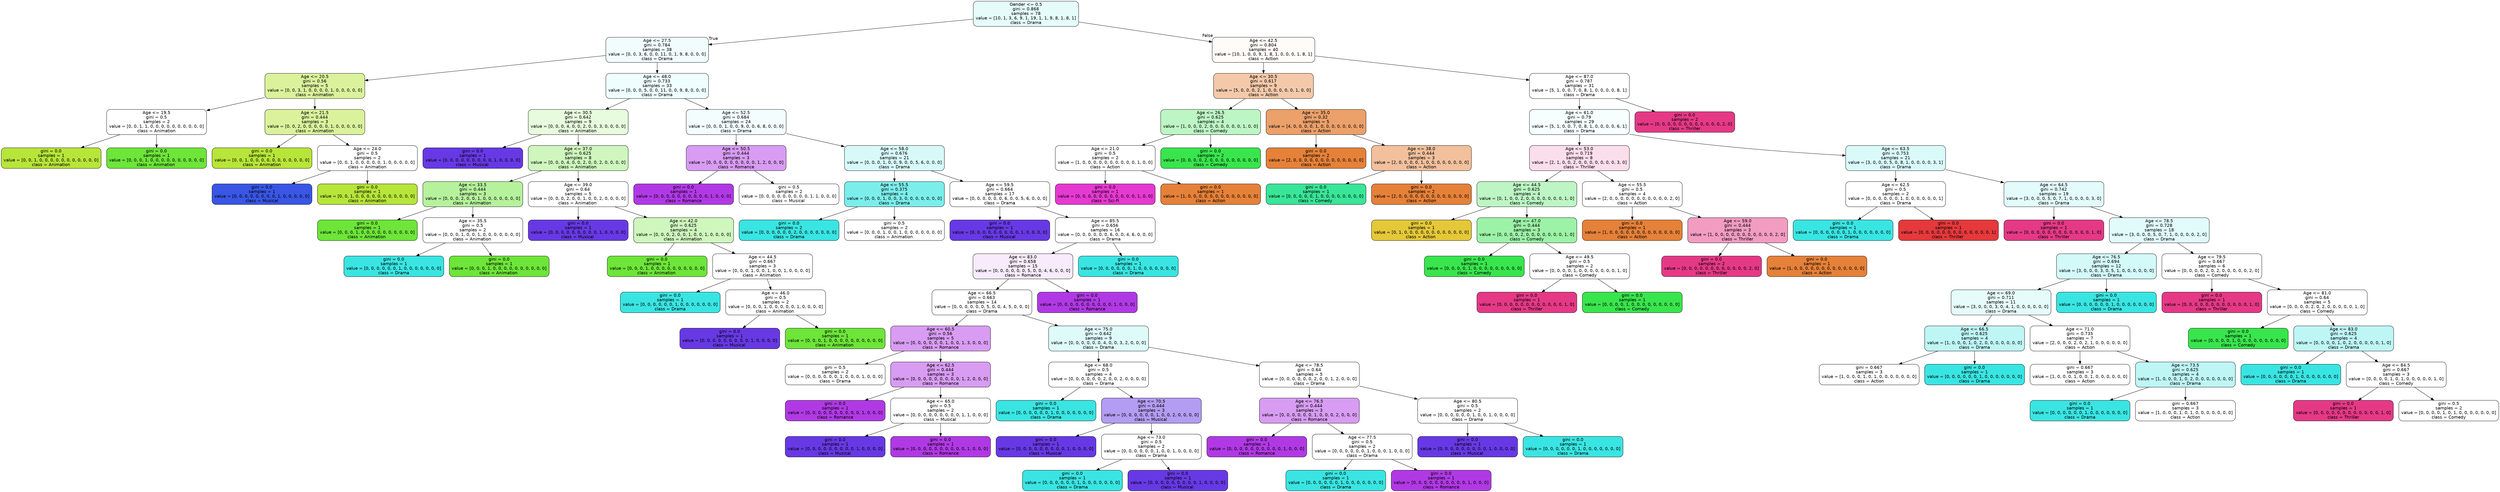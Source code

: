 digraph Tree {
node [shape=box, style="filled, rounded", color="black", fontname="helvetica"] ;
edge [fontname="helvetica"] ;
0 [label="Gender <= 0.5\ngini = 0.868\nsamples = 78\nvalue = [10, 1, 3, 6, 9, 1, 19, 1, 1, 9, 8, 1, 8, 1]\nclass = Drama", fillcolor="#e5fcfb"] ;
1 [label="Age <= 27.5\ngini = 0.784\nsamples = 38\nvalue = [0, 0, 3, 6, 0, 0, 11, 0, 1, 9, 8, 0, 0, 0]\nclass = Drama", fillcolor="#f1fdfd"] ;
0 -> 1 [labeldistance=2.5, labelangle=45, headlabel="True"] ;
2 [label="Age <= 20.5\ngini = 0.56\nsamples = 5\nvalue = [0, 0, 3, 1, 0, 0, 0, 0, 1, 0, 0, 0, 0, 0]\nclass = Animation", fillcolor="#dbf29c"] ;
1 -> 2 ;
3 [label="Age <= 19.5\ngini = 0.5\nsamples = 2\nvalue = [0, 0, 1, 1, 0, 0, 0, 0, 0, 0, 0, 0, 0, 0]\nclass = Animation", fillcolor="#ffffff"] ;
2 -> 3 ;
4 [label="gini = 0.0\nsamples = 1\nvalue = [0, 0, 1, 0, 0, 0, 0, 0, 0, 0, 0, 0, 0, 0]\nclass = Animation", fillcolor="#b7e539"] ;
3 -> 4 ;
5 [label="gini = 0.0\nsamples = 1\nvalue = [0, 0, 0, 1, 0, 0, 0, 0, 0, 0, 0, 0, 0, 0]\nclass = Animation ", fillcolor="#6de539"] ;
3 -> 5 ;
6 [label="Age <= 21.5\ngini = 0.444\nsamples = 3\nvalue = [0, 0, 2, 0, 0, 0, 0, 0, 1, 0, 0, 0, 0, 0]\nclass = Animation", fillcolor="#dbf29c"] ;
2 -> 6 ;
7 [label="gini = 0.0\nsamples = 1\nvalue = [0, 0, 1, 0, 0, 0, 0, 0, 0, 0, 0, 0, 0, 0]\nclass = Animation", fillcolor="#b7e539"] ;
6 -> 7 ;
8 [label="Age <= 24.0\ngini = 0.5\nsamples = 2\nvalue = [0, 0, 1, 0, 0, 0, 0, 0, 1, 0, 0, 0, 0, 0]\nclass = Animation", fillcolor="#ffffff"] ;
6 -> 8 ;
9 [label="gini = 0.0\nsamples = 1\nvalue = [0, 0, 0, 0, 0, 0, 0, 0, 1, 0, 0, 0, 0, 0]\nclass = Musical", fillcolor="#3956e5"] ;
8 -> 9 ;
10 [label="gini = 0.0\nsamples = 1\nvalue = [0, 0, 1, 0, 0, 0, 0, 0, 0, 0, 0, 0, 0, 0]\nclass = Animation", fillcolor="#b7e539"] ;
8 -> 10 ;
11 [label="Age <= 48.0\ngini = 0.733\nsamples = 33\nvalue = [0, 0, 0, 5, 0, 0, 11, 0, 0, 9, 8, 0, 0, 0]\nclass = Drama", fillcolor="#eefdfd"] ;
1 -> 11 ;
12 [label="Age <= 30.5\ngini = 0.642\nsamples = 9\nvalue = [0, 0, 0, 4, 0, 0, 2, 0, 0, 3, 0, 0, 0, 0]\nclass = Animation ", fillcolor="#e7fbde"] ;
11 -> 12 ;
13 [label="gini = 0.0\nsamples = 1\nvalue = [0, 0, 0, 0, 0, 0, 0, 0, 0, 1, 0, 0, 0, 0]\nclass = Musical ", fillcolor="#6739e5"] ;
12 -> 13 ;
14 [label="Age <= 37.0\ngini = 0.625\nsamples = 8\nvalue = [0, 0, 0, 4, 0, 0, 2, 0, 0, 2, 0, 0, 0, 0]\nclass = Animation ", fillcolor="#cef6bd"] ;
12 -> 14 ;
15 [label="Age <= 33.5\ngini = 0.444\nsamples = 3\nvalue = [0, 0, 0, 2, 0, 0, 1, 0, 0, 0, 0, 0, 0, 0]\nclass = Animation ", fillcolor="#b6f29c"] ;
14 -> 15 ;
16 [label="gini = 0.0\nsamples = 1\nvalue = [0, 0, 0, 1, 0, 0, 0, 0, 0, 0, 0, 0, 0, 0]\nclass = Animation ", fillcolor="#6de539"] ;
15 -> 16 ;
17 [label="Age <= 35.5\ngini = 0.5\nsamples = 2\nvalue = [0, 0, 0, 1, 0, 0, 1, 0, 0, 0, 0, 0, 0, 0]\nclass = Animation ", fillcolor="#ffffff"] ;
15 -> 17 ;
18 [label="gini = 0.0\nsamples = 1\nvalue = [0, 0, 0, 0, 0, 0, 1, 0, 0, 0, 0, 0, 0, 0]\nclass = Drama", fillcolor="#39e5e2"] ;
17 -> 18 ;
19 [label="gini = 0.0\nsamples = 1\nvalue = [0, 0, 0, 1, 0, 0, 0, 0, 0, 0, 0, 0, 0, 0]\nclass = Animation ", fillcolor="#6de539"] ;
17 -> 19 ;
20 [label="Age <= 39.0\ngini = 0.64\nsamples = 5\nvalue = [0, 0, 0, 2, 0, 0, 1, 0, 0, 2, 0, 0, 0, 0]\nclass = Animation ", fillcolor="#ffffff"] ;
14 -> 20 ;
21 [label="gini = 0.0\nsamples = 1\nvalue = [0, 0, 0, 0, 0, 0, 0, 0, 0, 1, 0, 0, 0, 0]\nclass = Musical ", fillcolor="#6739e5"] ;
20 -> 21 ;
22 [label="Age <= 42.0\ngini = 0.625\nsamples = 4\nvalue = [0, 0, 0, 2, 0, 0, 1, 0, 0, 1, 0, 0, 0, 0]\nclass = Animation ", fillcolor="#cef6bd"] ;
20 -> 22 ;
23 [label="gini = 0.0\nsamples = 1\nvalue = [0, 0, 0, 1, 0, 0, 0, 0, 0, 0, 0, 0, 0, 0]\nclass = Animation ", fillcolor="#6de539"] ;
22 -> 23 ;
24 [label="Age <= 44.5\ngini = 0.667\nsamples = 3\nvalue = [0, 0, 0, 1, 0, 0, 1, 0, 0, 1, 0, 0, 0, 0]\nclass = Animation ", fillcolor="#ffffff"] ;
22 -> 24 ;
25 [label="gini = 0.0\nsamples = 1\nvalue = [0, 0, 0, 0, 0, 0, 1, 0, 0, 0, 0, 0, 0, 0]\nclass = Drama", fillcolor="#39e5e2"] ;
24 -> 25 ;
26 [label="Age <= 46.0\ngini = 0.5\nsamples = 2\nvalue = [0, 0, 0, 1, 0, 0, 0, 0, 0, 1, 0, 0, 0, 0]\nclass = Animation ", fillcolor="#ffffff"] ;
24 -> 26 ;
27 [label="gini = 0.0\nsamples = 1\nvalue = [0, 0, 0, 0, 0, 0, 0, 0, 0, 1, 0, 0, 0, 0]\nclass = Musical ", fillcolor="#6739e5"] ;
26 -> 27 ;
28 [label="gini = 0.0\nsamples = 1\nvalue = [0, 0, 0, 1, 0, 0, 0, 0, 0, 0, 0, 0, 0, 0]\nclass = Animation ", fillcolor="#6de539"] ;
26 -> 28 ;
29 [label="Age <= 52.5\ngini = 0.684\nsamples = 24\nvalue = [0, 0, 0, 1, 0, 0, 9, 0, 0, 6, 8, 0, 0, 0]\nclass = Drama", fillcolor="#f3fdfd"] ;
11 -> 29 ;
30 [label="Age <= 50.5\ngini = 0.444\nsamples = 3\nvalue = [0, 0, 0, 0, 0, 0, 0, 0, 0, 1, 2, 0, 0, 0]\nclass = Romance", fillcolor="#d89cf2"] ;
29 -> 30 ;
31 [label="gini = 0.0\nsamples = 1\nvalue = [0, 0, 0, 0, 0, 0, 0, 0, 0, 0, 1, 0, 0, 0]\nclass = Romance", fillcolor="#b139e5"] ;
30 -> 31 ;
32 [label="gini = 0.5\nsamples = 2\nvalue = [0, 0, 0, 0, 0, 0, 0, 0, 0, 1, 1, 0, 0, 0]\nclass = Musical ", fillcolor="#ffffff"] ;
30 -> 32 ;
33 [label="Age <= 58.0\ngini = 0.676\nsamples = 21\nvalue = [0, 0, 0, 1, 0, 0, 9, 0, 0, 5, 6, 0, 0, 0]\nclass = Drama", fillcolor="#d7faf9"] ;
29 -> 33 ;
34 [label="Age <= 55.5\ngini = 0.375\nsamples = 4\nvalue = [0, 0, 0, 1, 0, 0, 3, 0, 0, 0, 0, 0, 0, 0]\nclass = Drama", fillcolor="#7beeec"] ;
33 -> 34 ;
35 [label="gini = 0.0\nsamples = 2\nvalue = [0, 0, 0, 0, 0, 0, 2, 0, 0, 0, 0, 0, 0, 0]\nclass = Drama", fillcolor="#39e5e2"] ;
34 -> 35 ;
36 [label="gini = 0.5\nsamples = 2\nvalue = [0, 0, 0, 1, 0, 0, 1, 0, 0, 0, 0, 0, 0, 0]\nclass = Animation ", fillcolor="#ffffff"] ;
34 -> 36 ;
37 [label="Age <= 59.5\ngini = 0.664\nsamples = 17\nvalue = [0, 0, 0, 0, 0, 0, 6, 0, 0, 5, 6, 0, 0, 0]\nclass = Drama", fillcolor="#ffffff"] ;
33 -> 37 ;
38 [label="gini = 0.0\nsamples = 1\nvalue = [0, 0, 0, 0, 0, 0, 0, 0, 0, 1, 0, 0, 0, 0]\nclass = Musical ", fillcolor="#6739e5"] ;
37 -> 38 ;
39 [label="Age <= 85.5\ngini = 0.656\nsamples = 16\nvalue = [0, 0, 0, 0, 0, 0, 6, 0, 0, 4, 6, 0, 0, 0]\nclass = Drama", fillcolor="#ffffff"] ;
37 -> 39 ;
40 [label="Age <= 83.0\ngini = 0.658\nsamples = 15\nvalue = [0, 0, 0, 0, 0, 0, 5, 0, 0, 4, 6, 0, 0, 0]\nclass = Romance", fillcolor="#f7ebfc"] ;
39 -> 40 ;
41 [label="Age <= 66.5\ngini = 0.663\nsamples = 14\nvalue = [0, 0, 0, 0, 0, 0, 5, 0, 0, 4, 5, 0, 0, 0]\nclass = Drama", fillcolor="#ffffff"] ;
40 -> 41 ;
42 [label="Age <= 60.5\ngini = 0.56\nsamples = 5\nvalue = [0, 0, 0, 0, 0, 0, 1, 0, 0, 1, 3, 0, 0, 0]\nclass = Romance", fillcolor="#d89cf2"] ;
41 -> 42 ;
43 [label="gini = 0.5\nsamples = 2\nvalue = [0, 0, 0, 0, 0, 0, 1, 0, 0, 0, 1, 0, 0, 0]\nclass = Drama", fillcolor="#ffffff"] ;
42 -> 43 ;
44 [label="Age <= 62.5\ngini = 0.444\nsamples = 3\nvalue = [0, 0, 0, 0, 0, 0, 0, 0, 0, 1, 2, 0, 0, 0]\nclass = Romance", fillcolor="#d89cf2"] ;
42 -> 44 ;
45 [label="gini = 0.0\nsamples = 1\nvalue = [0, 0, 0, 0, 0, 0, 0, 0, 0, 0, 1, 0, 0, 0]\nclass = Romance", fillcolor="#b139e5"] ;
44 -> 45 ;
46 [label="Age <= 65.0\ngini = 0.5\nsamples = 2\nvalue = [0, 0, 0, 0, 0, 0, 0, 0, 0, 1, 1, 0, 0, 0]\nclass = Musical ", fillcolor="#ffffff"] ;
44 -> 46 ;
47 [label="gini = 0.0\nsamples = 1\nvalue = [0, 0, 0, 0, 0, 0, 0, 0, 0, 1, 0, 0, 0, 0]\nclass = Musical ", fillcolor="#6739e5"] ;
46 -> 47 ;
48 [label="gini = 0.0\nsamples = 1\nvalue = [0, 0, 0, 0, 0, 0, 0, 0, 0, 0, 1, 0, 0, 0]\nclass = Romance", fillcolor="#b139e5"] ;
46 -> 48 ;
49 [label="Age <= 75.0\ngini = 0.642\nsamples = 9\nvalue = [0, 0, 0, 0, 0, 0, 4, 0, 0, 3, 2, 0, 0, 0]\nclass = Drama", fillcolor="#defbfa"] ;
41 -> 49 ;
50 [label="Age <= 68.0\ngini = 0.5\nsamples = 4\nvalue = [0, 0, 0, 0, 0, 0, 2, 0, 0, 2, 0, 0, 0, 0]\nclass = Drama", fillcolor="#ffffff"] ;
49 -> 50 ;
51 [label="gini = 0.0\nsamples = 1\nvalue = [0, 0, 0, 0, 0, 0, 1, 0, 0, 0, 0, 0, 0, 0]\nclass = Drama", fillcolor="#39e5e2"] ;
50 -> 51 ;
52 [label="Age <= 70.5\ngini = 0.444\nsamples = 3\nvalue = [0, 0, 0, 0, 0, 0, 1, 0, 0, 2, 0, 0, 0, 0]\nclass = Musical ", fillcolor="#b39cf2"] ;
50 -> 52 ;
53 [label="gini = 0.0\nsamples = 1\nvalue = [0, 0, 0, 0, 0, 0, 0, 0, 0, 1, 0, 0, 0, 0]\nclass = Musical ", fillcolor="#6739e5"] ;
52 -> 53 ;
54 [label="Age <= 73.0\ngini = 0.5\nsamples = 2\nvalue = [0, 0, 0, 0, 0, 0, 1, 0, 0, 1, 0, 0, 0, 0]\nclass = Drama", fillcolor="#ffffff"] ;
52 -> 54 ;
55 [label="gini = 0.0\nsamples = 1\nvalue = [0, 0, 0, 0, 0, 0, 1, 0, 0, 0, 0, 0, 0, 0]\nclass = Drama", fillcolor="#39e5e2"] ;
54 -> 55 ;
56 [label="gini = 0.0\nsamples = 1\nvalue = [0, 0, 0, 0, 0, 0, 0, 0, 0, 1, 0, 0, 0, 0]\nclass = Musical ", fillcolor="#6739e5"] ;
54 -> 56 ;
57 [label="Age <= 78.5\ngini = 0.64\nsamples = 5\nvalue = [0, 0, 0, 0, 0, 0, 2, 0, 0, 1, 2, 0, 0, 0]\nclass = Drama", fillcolor="#ffffff"] ;
49 -> 57 ;
58 [label="Age <= 76.5\ngini = 0.444\nsamples = 3\nvalue = [0, 0, 0, 0, 0, 0, 1, 0, 0, 0, 2, 0, 0, 0]\nclass = Romance", fillcolor="#d89cf2"] ;
57 -> 58 ;
59 [label="gini = 0.0\nsamples = 1\nvalue = [0, 0, 0, 0, 0, 0, 0, 0, 0, 0, 1, 0, 0, 0]\nclass = Romance", fillcolor="#b139e5"] ;
58 -> 59 ;
60 [label="Age <= 77.5\ngini = 0.5\nsamples = 2\nvalue = [0, 0, 0, 0, 0, 0, 1, 0, 0, 0, 1, 0, 0, 0]\nclass = Drama", fillcolor="#ffffff"] ;
58 -> 60 ;
61 [label="gini = 0.0\nsamples = 1\nvalue = [0, 0, 0, 0, 0, 0, 1, 0, 0, 0, 0, 0, 0, 0]\nclass = Drama", fillcolor="#39e5e2"] ;
60 -> 61 ;
62 [label="gini = 0.0\nsamples = 1\nvalue = [0, 0, 0, 0, 0, 0, 0, 0, 0, 0, 1, 0, 0, 0]\nclass = Romance", fillcolor="#b139e5"] ;
60 -> 62 ;
63 [label="Age <= 80.5\ngini = 0.5\nsamples = 2\nvalue = [0, 0, 0, 0, 0, 0, 1, 0, 0, 1, 0, 0, 0, 0]\nclass = Drama", fillcolor="#ffffff"] ;
57 -> 63 ;
64 [label="gini = 0.0\nsamples = 1\nvalue = [0, 0, 0, 0, 0, 0, 0, 0, 0, 1, 0, 0, 0, 0]\nclass = Musical ", fillcolor="#6739e5"] ;
63 -> 64 ;
65 [label="gini = 0.0\nsamples = 1\nvalue = [0, 0, 0, 0, 0, 0, 1, 0, 0, 0, 0, 0, 0, 0]\nclass = Drama", fillcolor="#39e5e2"] ;
63 -> 65 ;
66 [label="gini = 0.0\nsamples = 1\nvalue = [0, 0, 0, 0, 0, 0, 0, 0, 0, 0, 1, 0, 0, 0]\nclass = Romance", fillcolor="#b139e5"] ;
40 -> 66 ;
67 [label="gini = 0.0\nsamples = 1\nvalue = [0, 0, 0, 0, 0, 0, 1, 0, 0, 0, 0, 0, 0, 0]\nclass = Drama", fillcolor="#39e5e2"] ;
39 -> 67 ;
68 [label="Age <= 42.5\ngini = 0.804\nsamples = 40\nvalue = [10, 1, 0, 0, 9, 1, 8, 1, 0, 0, 0, 1, 8, 1]\nclass = Action", fillcolor="#fefbf9"] ;
0 -> 68 [labeldistance=2.5, labelangle=-45, headlabel="False"] ;
69 [label="Age <= 30.5\ngini = 0.617\nsamples = 9\nvalue = [5, 0, 0, 0, 2, 1, 0, 0, 0, 0, 0, 1, 0, 0]\nclass = Action", fillcolor="#f4c9aa"] ;
68 -> 69 ;
70 [label="Age <= 26.5\ngini = 0.625\nsamples = 4\nvalue = [1, 0, 0, 0, 2, 0, 0, 0, 0, 0, 0, 1, 0, 0]\nclass = Comedy", fillcolor="#bdf6c4"] ;
69 -> 70 ;
71 [label="Age <= 21.0\ngini = 0.5\nsamples = 2\nvalue = [1, 0, 0, 0, 0, 0, 0, 0, 0, 0, 0, 1, 0, 0]\nclass = Action", fillcolor="#ffffff"] ;
70 -> 71 ;
72 [label="gini = 0.0\nsamples = 1\nvalue = [0, 0, 0, 0, 0, 0, 0, 0, 0, 0, 0, 1, 0, 0]\nclass = Sci-Fi", fillcolor="#e539d1"] ;
71 -> 72 ;
73 [label="gini = 0.0\nsamples = 1\nvalue = [1, 0, 0, 0, 0, 0, 0, 0, 0, 0, 0, 0, 0, 0]\nclass = Action", fillcolor="#e58139"] ;
71 -> 73 ;
74 [label="gini = 0.0\nsamples = 2\nvalue = [0, 0, 0, 0, 2, 0, 0, 0, 0, 0, 0, 0, 0, 0]\nclass = Comedy", fillcolor="#39e54d"] ;
70 -> 74 ;
75 [label="Age <= 35.0\ngini = 0.32\nsamples = 5\nvalue = [4, 0, 0, 0, 0, 1, 0, 0, 0, 0, 0, 0, 0, 0]\nclass = Action", fillcolor="#eca06a"] ;
69 -> 75 ;
76 [label="gini = 0.0\nsamples = 2\nvalue = [2, 0, 0, 0, 0, 0, 0, 0, 0, 0, 0, 0, 0, 0]\nclass = Action", fillcolor="#e58139"] ;
75 -> 76 ;
77 [label="Age <= 38.0\ngini = 0.444\nsamples = 3\nvalue = [2, 0, 0, 0, 0, 1, 0, 0, 0, 0, 0, 0, 0, 0]\nclass = Action", fillcolor="#f2c09c"] ;
75 -> 77 ;
78 [label="gini = 0.0\nsamples = 1\nvalue = [0, 0, 0, 0, 0, 1, 0, 0, 0, 0, 0, 0, 0, 0]\nclass = Comedy ", fillcolor="#39e598"] ;
77 -> 78 ;
79 [label="gini = 0.0\nsamples = 2\nvalue = [2, 0, 0, 0, 0, 0, 0, 0, 0, 0, 0, 0, 0, 0]\nclass = Action", fillcolor="#e58139"] ;
77 -> 79 ;
80 [label="Age <= 87.0\ngini = 0.787\nsamples = 31\nvalue = [5, 1, 0, 0, 7, 0, 8, 1, 0, 0, 0, 0, 8, 1]\nclass = Drama", fillcolor="#ffffff"] ;
68 -> 80 ;
81 [label="Age <= 61.0\ngini = 0.79\nsamples = 29\nvalue = [5, 1, 0, 0, 7, 0, 8, 1, 0, 0, 0, 0, 6, 1]\nclass = Drama", fillcolor="#f6fefe"] ;
80 -> 81 ;
82 [label="Age <= 53.0\ngini = 0.719\nsamples = 8\nvalue = [2, 1, 0, 0, 2, 0, 0, 0, 0, 0, 0, 0, 3, 0]\nclass = Thriller", fillcolor="#fbdeeb"] ;
81 -> 82 ;
83 [label="Age <= 44.5\ngini = 0.625\nsamples = 4\nvalue = [0, 1, 0, 0, 2, 0, 0, 0, 0, 0, 0, 0, 1, 0]\nclass = Comedy", fillcolor="#bdf6c4"] ;
82 -> 83 ;
84 [label="gini = 0.0\nsamples = 1\nvalue = [0, 1, 0, 0, 0, 0, 0, 0, 0, 0, 0, 0, 0, 0]\nclass = Action ", fillcolor="#e5c839"] ;
83 -> 84 ;
85 [label="Age <= 47.0\ngini = 0.444\nsamples = 3\nvalue = [0, 0, 0, 0, 2, 0, 0, 0, 0, 0, 0, 0, 1, 0]\nclass = Comedy", fillcolor="#9cf2a6"] ;
83 -> 85 ;
86 [label="gini = 0.0\nsamples = 1\nvalue = [0, 0, 0, 0, 1, 0, 0, 0, 0, 0, 0, 0, 0, 0]\nclass = Comedy", fillcolor="#39e54d"] ;
85 -> 86 ;
87 [label="Age <= 49.5\ngini = 0.5\nsamples = 2\nvalue = [0, 0, 0, 0, 1, 0, 0, 0, 0, 0, 0, 0, 1, 0]\nclass = Comedy", fillcolor="#ffffff"] ;
85 -> 87 ;
88 [label="gini = 0.0\nsamples = 1\nvalue = [0, 0, 0, 0, 0, 0, 0, 0, 0, 0, 0, 0, 1, 0]\nclass = Thriller", fillcolor="#e53986"] ;
87 -> 88 ;
89 [label="gini = 0.0\nsamples = 1\nvalue = [0, 0, 0, 0, 1, 0, 0, 0, 0, 0, 0, 0, 0, 0]\nclass = Comedy", fillcolor="#39e54d"] ;
87 -> 89 ;
90 [label="Age <= 55.5\ngini = 0.5\nsamples = 4\nvalue = [2, 0, 0, 0, 0, 0, 0, 0, 0, 0, 0, 0, 2, 0]\nclass = Action", fillcolor="#ffffff"] ;
82 -> 90 ;
91 [label="gini = 0.0\nsamples = 1\nvalue = [1, 0, 0, 0, 0, 0, 0, 0, 0, 0, 0, 0, 0, 0]\nclass = Action", fillcolor="#e58139"] ;
90 -> 91 ;
92 [label="Age <= 59.0\ngini = 0.444\nsamples = 3\nvalue = [1, 0, 0, 0, 0, 0, 0, 0, 0, 0, 0, 0, 2, 0]\nclass = Thriller", fillcolor="#f29cc2"] ;
90 -> 92 ;
93 [label="gini = 0.0\nsamples = 2\nvalue = [0, 0, 0, 0, 0, 0, 0, 0, 0, 0, 0, 0, 2, 0]\nclass = Thriller", fillcolor="#e53986"] ;
92 -> 93 ;
94 [label="gini = 0.0\nsamples = 1\nvalue = [1, 0, 0, 0, 0, 0, 0, 0, 0, 0, 0, 0, 0, 0]\nclass = Action", fillcolor="#e58139"] ;
92 -> 94 ;
95 [label="Age <= 63.5\ngini = 0.753\nsamples = 21\nvalue = [3, 0, 0, 0, 5, 0, 8, 1, 0, 0, 0, 0, 3, 1]\nclass = Drama", fillcolor="#dafafa"] ;
81 -> 95 ;
96 [label="Age <= 62.5\ngini = 0.5\nsamples = 2\nvalue = [0, 0, 0, 0, 0, 0, 1, 0, 0, 0, 0, 0, 0, 1]\nclass = Drama", fillcolor="#ffffff"] ;
95 -> 96 ;
97 [label="gini = 0.0\nsamples = 1\nvalue = [0, 0, 0, 0, 0, 0, 1, 0, 0, 0, 0, 0, 0, 0]\nclass = Drama", fillcolor="#39e5e2"] ;
96 -> 97 ;
98 [label="gini = 0.0\nsamples = 1\nvalue = [0, 0, 0, 0, 0, 0, 0, 0, 0, 0, 0, 0, 0, 1]\nclass = Thriller ", fillcolor="#e5393c"] ;
96 -> 98 ;
99 [label="Age <= 64.5\ngini = 0.742\nsamples = 19\nvalue = [3, 0, 0, 0, 5, 0, 7, 1, 0, 0, 0, 0, 3, 0]\nclass = Drama", fillcolor="#e3fbfb"] ;
95 -> 99 ;
100 [label="gini = 0.0\nsamples = 1\nvalue = [0, 0, 0, 0, 0, 0, 0, 0, 0, 0, 0, 0, 1, 0]\nclass = Thriller", fillcolor="#e53986"] ;
99 -> 100 ;
101 [label="Age <= 78.5\ngini = 0.728\nsamples = 18\nvalue = [3, 0, 0, 0, 5, 0, 7, 1, 0, 0, 0, 0, 2, 0]\nclass = Drama", fillcolor="#e1fbfb"] ;
99 -> 101 ;
102 [label="Age <= 76.5\ngini = 0.694\nsamples = 12\nvalue = [3, 0, 0, 0, 3, 0, 5, 1, 0, 0, 0, 0, 0, 0]\nclass = Drama", fillcolor="#d3f9f9"] ;
101 -> 102 ;
103 [label="Age <= 69.0\ngini = 0.711\nsamples = 11\nvalue = [3, 0, 0, 0, 3, 0, 4, 1, 0, 0, 0, 0, 0, 0]\nclass = Drama", fillcolor="#e6fcfb"] ;
102 -> 103 ;
104 [label="Age <= 66.5\ngini = 0.625\nsamples = 4\nvalue = [1, 0, 0, 0, 1, 0, 2, 0, 0, 0, 0, 0, 0, 0]\nclass = Drama", fillcolor="#bdf6f5"] ;
103 -> 104 ;
105 [label="gini = 0.667\nsamples = 3\nvalue = [1, 0, 0, 0, 1, 0, 1, 0, 0, 0, 0, 0, 0, 0]\nclass = Action", fillcolor="#ffffff"] ;
104 -> 105 ;
106 [label="gini = 0.0\nsamples = 1\nvalue = [0, 0, 0, 0, 0, 0, 1, 0, 0, 0, 0, 0, 0, 0]\nclass = Drama", fillcolor="#39e5e2"] ;
104 -> 106 ;
107 [label="Age <= 71.0\ngini = 0.735\nsamples = 7\nvalue = [2, 0, 0, 0, 2, 0, 2, 1, 0, 0, 0, 0, 0, 0]\nclass = Action", fillcolor="#ffffff"] ;
103 -> 107 ;
108 [label="gini = 0.667\nsamples = 3\nvalue = [1, 0, 0, 0, 1, 0, 0, 1, 0, 0, 0, 0, 0, 0]\nclass = Action", fillcolor="#ffffff"] ;
107 -> 108 ;
109 [label="Age <= 73.5\ngini = 0.625\nsamples = 4\nvalue = [1, 0, 0, 0, 1, 0, 2, 0, 0, 0, 0, 0, 0, 0]\nclass = Drama", fillcolor="#bdf6f5"] ;
107 -> 109 ;
110 [label="gini = 0.0\nsamples = 1\nvalue = [0, 0, 0, 0, 0, 0, 1, 0, 0, 0, 0, 0, 0, 0]\nclass = Drama", fillcolor="#39e5e2"] ;
109 -> 110 ;
111 [label="gini = 0.667\nsamples = 3\nvalue = [1, 0, 0, 0, 1, 0, 1, 0, 0, 0, 0, 0, 0, 0]\nclass = Action", fillcolor="#ffffff"] ;
109 -> 111 ;
112 [label="gini = 0.0\nsamples = 1\nvalue = [0, 0, 0, 0, 0, 0, 1, 0, 0, 0, 0, 0, 0, 0]\nclass = Drama", fillcolor="#39e5e2"] ;
102 -> 112 ;
113 [label="Age <= 79.5\ngini = 0.667\nsamples = 6\nvalue = [0, 0, 0, 0, 2, 0, 2, 0, 0, 0, 0, 0, 2, 0]\nclass = Comedy", fillcolor="#ffffff"] ;
101 -> 113 ;
114 [label="gini = 0.0\nsamples = 1\nvalue = [0, 0, 0, 0, 0, 0, 0, 0, 0, 0, 0, 0, 1, 0]\nclass = Thriller", fillcolor="#e53986"] ;
113 -> 114 ;
115 [label="Age <= 81.0\ngini = 0.64\nsamples = 5\nvalue = [0, 0, 0, 0, 2, 0, 2, 0, 0, 0, 0, 0, 1, 0]\nclass = Comedy", fillcolor="#ffffff"] ;
113 -> 115 ;
116 [label="gini = 0.0\nsamples = 1\nvalue = [0, 0, 0, 0, 1, 0, 0, 0, 0, 0, 0, 0, 0, 0]\nclass = Comedy", fillcolor="#39e54d"] ;
115 -> 116 ;
117 [label="Age <= 83.0\ngini = 0.625\nsamples = 4\nvalue = [0, 0, 0, 0, 1, 0, 2, 0, 0, 0, 0, 0, 1, 0]\nclass = Drama", fillcolor="#bdf6f5"] ;
115 -> 117 ;
118 [label="gini = 0.0\nsamples = 1\nvalue = [0, 0, 0, 0, 0, 0, 1, 0, 0, 0, 0, 0, 0, 0]\nclass = Drama", fillcolor="#39e5e2"] ;
117 -> 118 ;
119 [label="Age <= 84.5\ngini = 0.667\nsamples = 3\nvalue = [0, 0, 0, 0, 1, 0, 1, 0, 0, 0, 0, 0, 1, 0]\nclass = Comedy", fillcolor="#ffffff"] ;
117 -> 119 ;
120 [label="gini = 0.0\nsamples = 1\nvalue = [0, 0, 0, 0, 0, 0, 0, 0, 0, 0, 0, 0, 1, 0]\nclass = Thriller", fillcolor="#e53986"] ;
119 -> 120 ;
121 [label="gini = 0.5\nsamples = 2\nvalue = [0, 0, 0, 0, 1, 0, 1, 0, 0, 0, 0, 0, 0, 0]\nclass = Comedy", fillcolor="#ffffff"] ;
119 -> 121 ;
122 [label="gini = 0.0\nsamples = 2\nvalue = [0, 0, 0, 0, 0, 0, 0, 0, 0, 0, 0, 0, 2, 0]\nclass = Thriller", fillcolor="#e53986"] ;
80 -> 122 ;
}